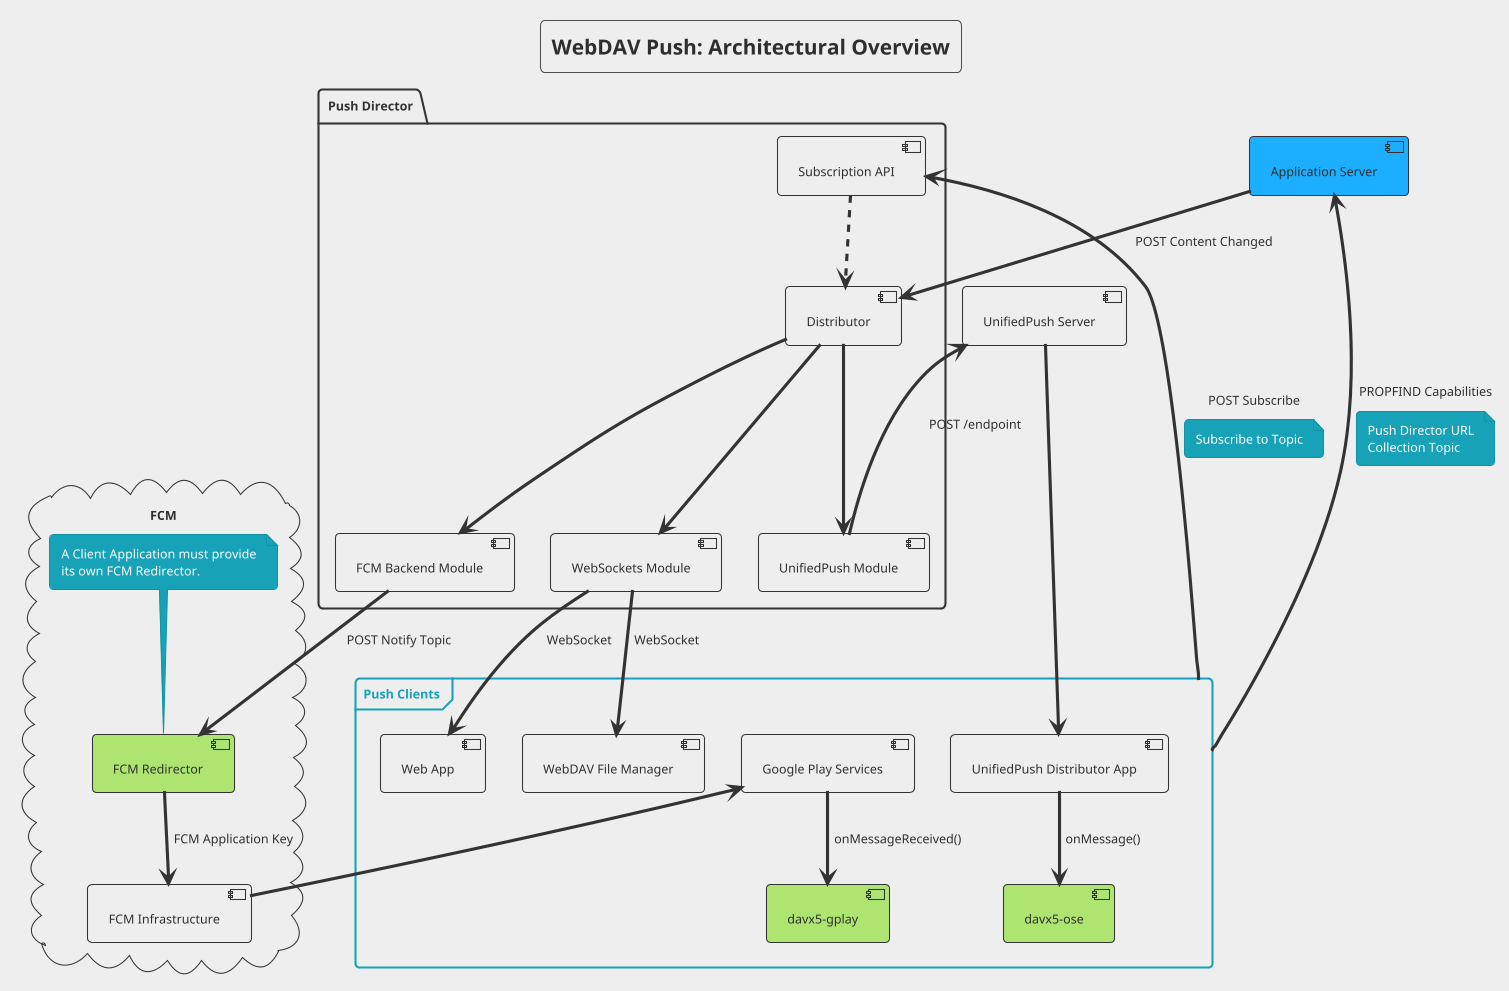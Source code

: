 @startuml
!theme sketchy-outline
skinparam backgroundColor #eeeeee
skinparam handwritten false

title WebDAV Push: Architectural Overview

[Application Server] #1cafff

package "Push Director" {
  [Distributor]
  
  [Application Server] --> [Distributor] : POST Content Changed
  
  [Subscription API] ..> [Distributor]

  [Distributor] --> [FCM Backend Module]
  [Distributor] --> [UnifiedPush Module]
  [Distributor] --> [WebSockets Module]
}

cloud FCM {
  [FCM Backend Module] --> [FCM Redirector] : POST Notify Topic

  [FCM Redirector] #aee571
  note top: A Client Application must provide\nits own FCM Redirector.
  [FCM Redirector] --> [FCM Infrastructure] : FCM Application Key
}

[UnifiedPush Server] <-- [UnifiedPush Module] : POST /endpoint

frame "Push Clients" as PC {
  [UnifiedPush Server] -d-> [UnifiedPush Distributor App]

  [davx5-gplay] #aee571
  [Google Play Services] -d-> [davx5-gplay] : onMessageReceived()

  [davx5-ose] #aee571
  [UnifiedPush Distributor App] --> [davx5-ose] : onMessage()

  [WebSockets Module] --> [WebDAV File Manager] : WebSocket
  [WebSockets Module] --> [Web App] : WebSocket
}

[FCM Infrastructure] --> [Google Play Services]

PC --> [Application Server] : PROPFIND Capabilities
note on link: Push Director URL\nCollection Topic

PC --> [Subscription API] : POST Subscribe
note on link: Subscribe to Topic

@enduml
